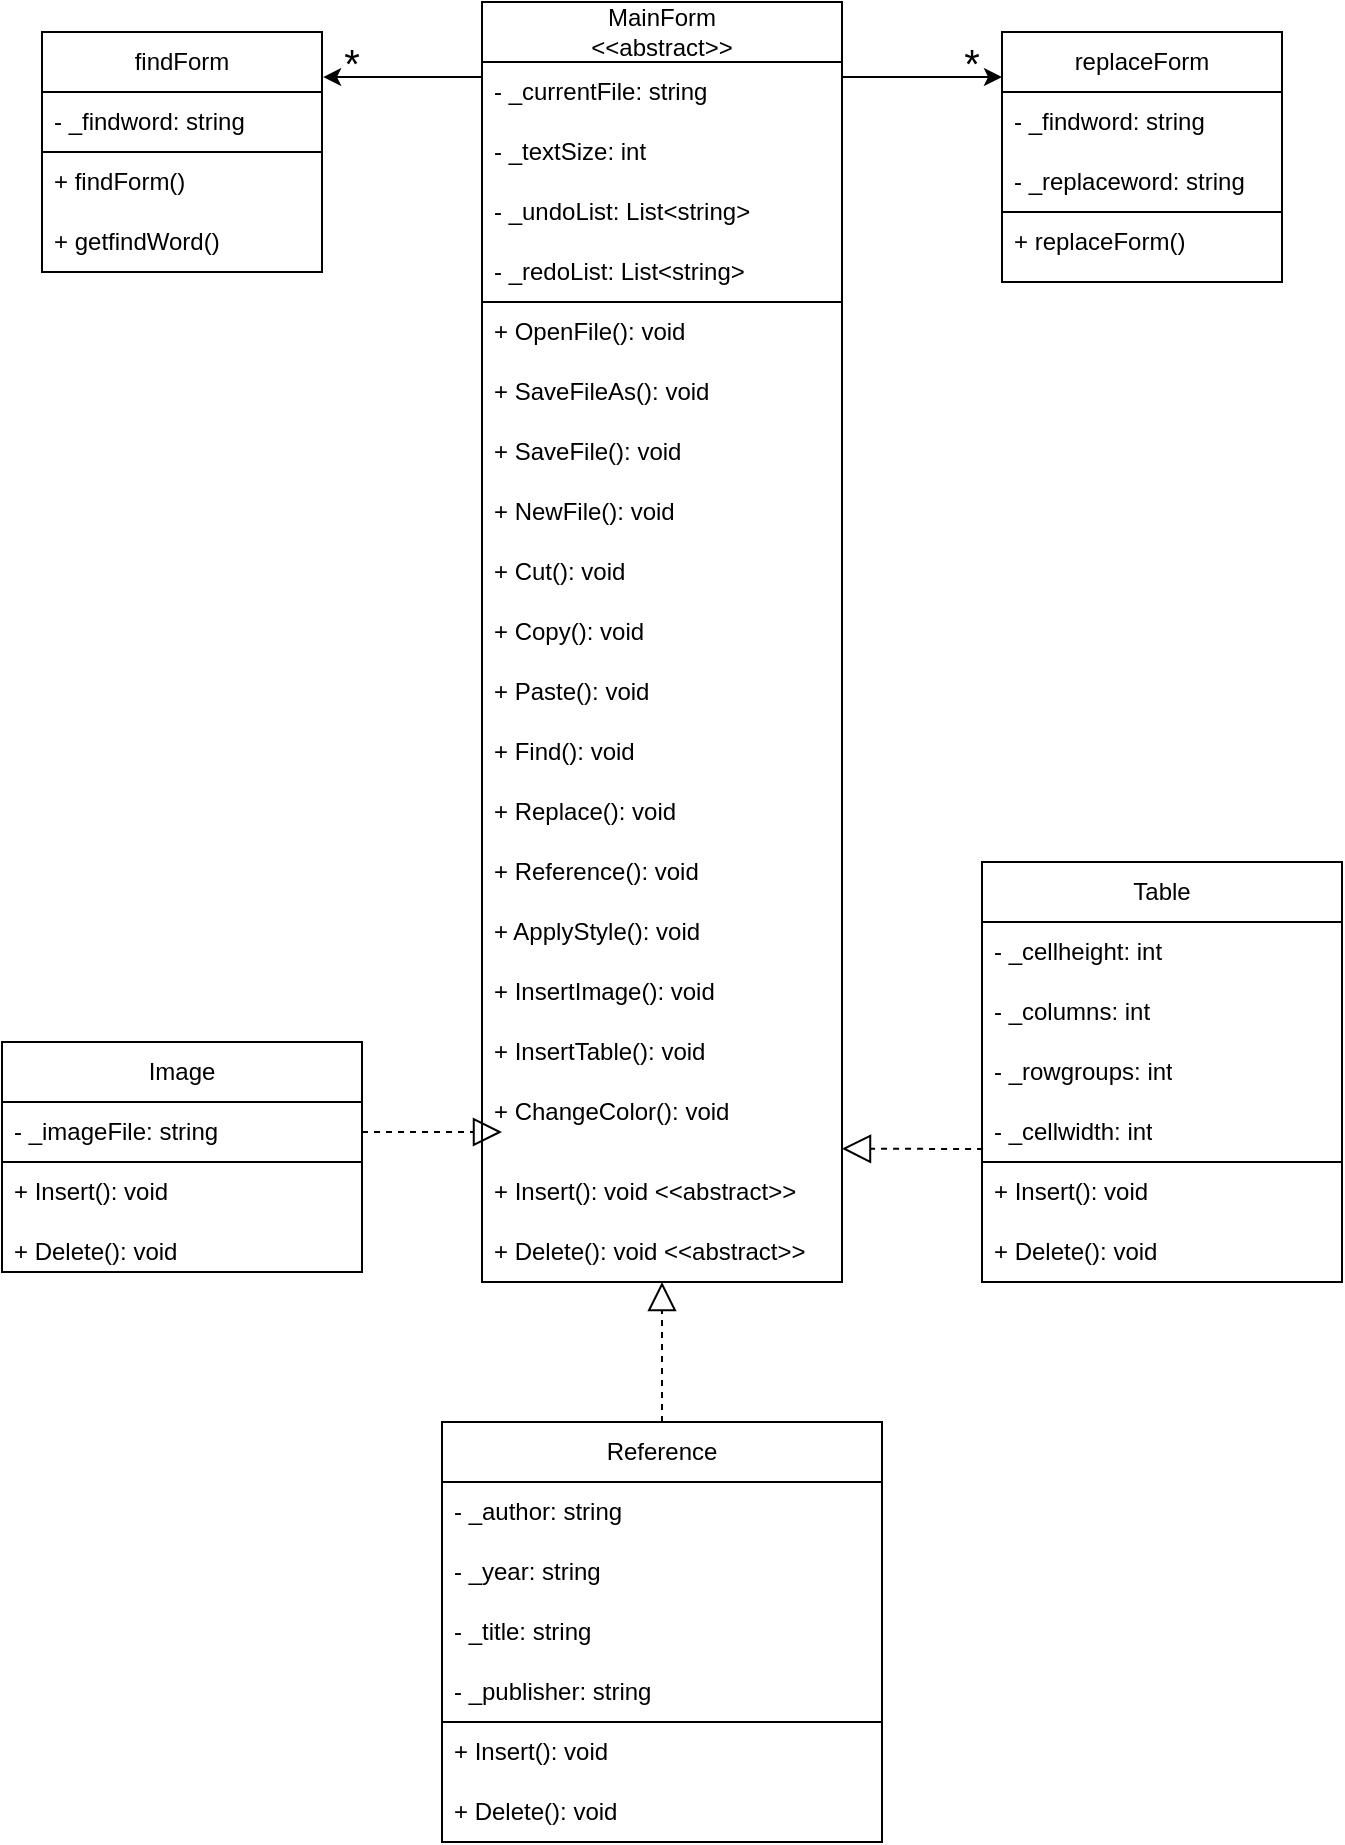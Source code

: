 <mxfile version="24.4.13" type="device">
  <diagram name="Page-1" id="fyixv-4r0r_3guGya9xz">
    <mxGraphModel dx="935" dy="644" grid="1" gridSize="10" guides="1" tooltips="1" connect="1" arrows="1" fold="1" page="1" pageScale="1" pageWidth="1654" pageHeight="1169" math="0" shadow="0">
      <root>
        <mxCell id="0" />
        <mxCell id="1" parent="0" />
        <mxCell id="DcLq4wcfkDdxTdEls6rU-7" style="edgeStyle=orthogonalEdgeStyle;rounded=0;orthogonalLoop=1;jettySize=auto;html=1;exitX=1;exitY=0.25;exitDx=0;exitDy=0;entryX=0;entryY=0.25;entryDx=0;entryDy=0;" parent="1" source="ci7pulW7ovyX7VSYtfvE-1" target="ci7pulW7ovyX7VSYtfvE-21" edge="1">
          <mxGeometry relative="1" as="geometry" />
        </mxCell>
        <mxCell id="ci7pulW7ovyX7VSYtfvE-1" value="MainForm&lt;br&gt;&amp;lt;&amp;lt;abstract&amp;gt;&amp;gt;" style="swimlane;fontStyle=0;childLayout=stackLayout;horizontal=1;startSize=30;horizontalStack=0;resizeParent=1;resizeParentMax=0;resizeLast=0;collapsible=1;marginBottom=0;whiteSpace=wrap;html=1;" parent="1" vertex="1">
          <mxGeometry x="390" y="40" width="180" height="150" as="geometry" />
        </mxCell>
        <mxCell id="ci7pulW7ovyX7VSYtfvE-2" value="- _currentFile: string" style="text;strokeColor=none;fillColor=none;align=left;verticalAlign=middle;spacingLeft=4;spacingRight=4;overflow=hidden;points=[[0,0.5],[1,0.5]];portConstraint=eastwest;rotatable=0;whiteSpace=wrap;html=1;" parent="ci7pulW7ovyX7VSYtfvE-1" vertex="1">
          <mxGeometry y="30" width="180" height="30" as="geometry" />
        </mxCell>
        <mxCell id="ci7pulW7ovyX7VSYtfvE-3" value="- _textSize: int" style="text;strokeColor=none;fillColor=none;align=left;verticalAlign=middle;spacingLeft=4;spacingRight=4;overflow=hidden;points=[[0,0.5],[1,0.5]];portConstraint=eastwest;rotatable=0;whiteSpace=wrap;html=1;" parent="ci7pulW7ovyX7VSYtfvE-1" vertex="1">
          <mxGeometry y="60" width="180" height="30" as="geometry" />
        </mxCell>
        <mxCell id="MnzgmxndSdYMN_VOsoBu-2" value="- _undoList: List&amp;lt;string&amp;gt;" style="text;strokeColor=none;fillColor=none;align=left;verticalAlign=middle;spacingLeft=4;spacingRight=4;overflow=hidden;points=[[0,0.5],[1,0.5]];portConstraint=eastwest;rotatable=0;whiteSpace=wrap;html=1;" vertex="1" parent="ci7pulW7ovyX7VSYtfvE-1">
          <mxGeometry y="90" width="180" height="30" as="geometry" />
        </mxCell>
        <mxCell id="MnzgmxndSdYMN_VOsoBu-3" value="- _redoList: List&amp;lt;string&amp;gt;" style="text;strokeColor=none;fillColor=none;align=left;verticalAlign=middle;spacingLeft=4;spacingRight=4;overflow=hidden;points=[[0,0.5],[1,0.5]];portConstraint=eastwest;rotatable=0;whiteSpace=wrap;html=1;" vertex="1" parent="ci7pulW7ovyX7VSYtfvE-1">
          <mxGeometry y="120" width="180" height="30" as="geometry" />
        </mxCell>
        <mxCell id="ci7pulW7ovyX7VSYtfvE-5" value="" style="swimlane;startSize=0;" parent="1" vertex="1">
          <mxGeometry x="390" y="190" width="180" height="490" as="geometry" />
        </mxCell>
        <mxCell id="ci7pulW7ovyX7VSYtfvE-7" value="+ OpenFile(): void" style="text;strokeColor=none;fillColor=none;align=left;verticalAlign=middle;spacingLeft=4;spacingRight=4;overflow=hidden;points=[[0,0.5],[1,0.5]];portConstraint=eastwest;rotatable=0;whiteSpace=wrap;html=1;" parent="ci7pulW7ovyX7VSYtfvE-5" vertex="1">
          <mxGeometry width="140" height="30" as="geometry" />
        </mxCell>
        <mxCell id="ci7pulW7ovyX7VSYtfvE-8" value="+ SaveFileAs(): void" style="text;strokeColor=none;fillColor=none;align=left;verticalAlign=middle;spacingLeft=4;spacingRight=4;overflow=hidden;points=[[0,0.5],[1,0.5]];portConstraint=eastwest;rotatable=0;whiteSpace=wrap;html=1;" parent="ci7pulW7ovyX7VSYtfvE-5" vertex="1">
          <mxGeometry y="30" width="140" height="30" as="geometry" />
        </mxCell>
        <mxCell id="ci7pulW7ovyX7VSYtfvE-9" value="+ SaveFile(): void" style="text;strokeColor=none;fillColor=none;align=left;verticalAlign=middle;spacingLeft=4;spacingRight=4;overflow=hidden;points=[[0,0.5],[1,0.5]];portConstraint=eastwest;rotatable=0;whiteSpace=wrap;html=1;" parent="ci7pulW7ovyX7VSYtfvE-5" vertex="1">
          <mxGeometry y="60" width="140" height="30" as="geometry" />
        </mxCell>
        <mxCell id="ci7pulW7ovyX7VSYtfvE-10" value="+ NewFile(): void" style="text;strokeColor=none;fillColor=none;align=left;verticalAlign=middle;spacingLeft=4;spacingRight=4;overflow=hidden;points=[[0,0.5],[1,0.5]];portConstraint=eastwest;rotatable=0;whiteSpace=wrap;html=1;" parent="ci7pulW7ovyX7VSYtfvE-5" vertex="1">
          <mxGeometry y="90" width="140" height="30" as="geometry" />
        </mxCell>
        <mxCell id="ci7pulW7ovyX7VSYtfvE-11" value="+ Cut(): void" style="text;strokeColor=none;fillColor=none;align=left;verticalAlign=middle;spacingLeft=4;spacingRight=4;overflow=hidden;points=[[0,0.5],[1,0.5]];portConstraint=eastwest;rotatable=0;whiteSpace=wrap;html=1;" parent="ci7pulW7ovyX7VSYtfvE-5" vertex="1">
          <mxGeometry y="120" width="140" height="30" as="geometry" />
        </mxCell>
        <mxCell id="ci7pulW7ovyX7VSYtfvE-12" value="+ Copy(): void" style="text;strokeColor=none;fillColor=none;align=left;verticalAlign=middle;spacingLeft=4;spacingRight=4;overflow=hidden;points=[[0,0.5],[1,0.5]];portConstraint=eastwest;rotatable=0;whiteSpace=wrap;html=1;" parent="ci7pulW7ovyX7VSYtfvE-5" vertex="1">
          <mxGeometry y="150" width="140" height="30" as="geometry" />
        </mxCell>
        <mxCell id="ci7pulW7ovyX7VSYtfvE-13" value="+ Paste(): void" style="text;strokeColor=none;fillColor=none;align=left;verticalAlign=middle;spacingLeft=4;spacingRight=4;overflow=hidden;points=[[0,0.5],[1,0.5]];portConstraint=eastwest;rotatable=0;whiteSpace=wrap;html=1;" parent="ci7pulW7ovyX7VSYtfvE-5" vertex="1">
          <mxGeometry y="180" width="140" height="30" as="geometry" />
        </mxCell>
        <mxCell id="ci7pulW7ovyX7VSYtfvE-15" value="+ Find(): void" style="text;strokeColor=none;fillColor=none;align=left;verticalAlign=middle;spacingLeft=4;spacingRight=4;overflow=hidden;points=[[0,0.5],[1,0.5]];portConstraint=eastwest;rotatable=0;whiteSpace=wrap;html=1;" parent="ci7pulW7ovyX7VSYtfvE-5" vertex="1">
          <mxGeometry y="210" width="140" height="30" as="geometry" />
        </mxCell>
        <mxCell id="ci7pulW7ovyX7VSYtfvE-16" value="+ Replace(): void" style="text;strokeColor=none;fillColor=none;align=left;verticalAlign=middle;spacingLeft=4;spacingRight=4;overflow=hidden;points=[[0,0.5],[1,0.5]];portConstraint=eastwest;rotatable=0;whiteSpace=wrap;html=1;" parent="ci7pulW7ovyX7VSYtfvE-5" vertex="1">
          <mxGeometry y="240" width="140" height="30" as="geometry" />
        </mxCell>
        <mxCell id="MnzgmxndSdYMN_VOsoBu-4" value="+ Reference(): void" style="text;strokeColor=none;fillColor=none;align=left;verticalAlign=middle;spacingLeft=4;spacingRight=4;overflow=hidden;points=[[0,0.5],[1,0.5]];portConstraint=eastwest;rotatable=0;whiteSpace=wrap;html=1;" vertex="1" parent="ci7pulW7ovyX7VSYtfvE-5">
          <mxGeometry y="270" width="140" height="30" as="geometry" />
        </mxCell>
        <mxCell id="MnzgmxndSdYMN_VOsoBu-5" value="+ ApplyStyle(): void" style="text;strokeColor=none;fillColor=none;align=left;verticalAlign=middle;spacingLeft=4;spacingRight=4;overflow=hidden;points=[[0,0.5],[1,0.5]];portConstraint=eastwest;rotatable=0;whiteSpace=wrap;html=1;" vertex="1" parent="ci7pulW7ovyX7VSYtfvE-5">
          <mxGeometry y="300" width="140" height="30" as="geometry" />
        </mxCell>
        <mxCell id="MnzgmxndSdYMN_VOsoBu-6" value="+ InsertImage(): void" style="text;strokeColor=none;fillColor=none;align=left;verticalAlign=middle;spacingLeft=4;spacingRight=4;overflow=hidden;points=[[0,0.5],[1,0.5]];portConstraint=eastwest;rotatable=0;whiteSpace=wrap;html=1;" vertex="1" parent="ci7pulW7ovyX7VSYtfvE-5">
          <mxGeometry y="330" width="140" height="30" as="geometry" />
        </mxCell>
        <mxCell id="MnzgmxndSdYMN_VOsoBu-7" value="+ InsertTable(): void" style="text;strokeColor=none;fillColor=none;align=left;verticalAlign=middle;spacingLeft=4;spacingRight=4;overflow=hidden;points=[[0,0.5],[1,0.5]];portConstraint=eastwest;rotatable=0;whiteSpace=wrap;html=1;" vertex="1" parent="ci7pulW7ovyX7VSYtfvE-5">
          <mxGeometry y="360" width="140" height="30" as="geometry" />
        </mxCell>
        <mxCell id="MnzgmxndSdYMN_VOsoBu-8" value="+ ChangeColor(): void" style="text;strokeColor=none;fillColor=none;align=left;verticalAlign=middle;spacingLeft=4;spacingRight=4;overflow=hidden;points=[[0,0.5],[1,0.5]];portConstraint=eastwest;rotatable=0;whiteSpace=wrap;html=1;" vertex="1" parent="ci7pulW7ovyX7VSYtfvE-5">
          <mxGeometry y="390" width="140" height="30" as="geometry" />
        </mxCell>
        <mxCell id="DcLq4wcfkDdxTdEls6rU-4" value="+ Insert(): void &amp;lt;&amp;lt;abstract&amp;gt;&amp;gt;" style="text;strokeColor=none;fillColor=none;align=left;verticalAlign=middle;spacingLeft=4;spacingRight=4;overflow=hidden;points=[[0,0.5],[1,0.5]];portConstraint=eastwest;rotatable=0;whiteSpace=wrap;html=1;" parent="ci7pulW7ovyX7VSYtfvE-5" vertex="1">
          <mxGeometry y="430" width="180" height="30" as="geometry" />
        </mxCell>
        <mxCell id="DcLq4wcfkDdxTdEls6rU-3" value="+ Delete(): void &amp;lt;&amp;lt;abstract&amp;gt;&amp;gt;" style="text;strokeColor=none;fillColor=none;align=left;verticalAlign=middle;spacingLeft=4;spacingRight=4;overflow=hidden;points=[[0,0.5],[1,0.5]];portConstraint=eastwest;rotatable=0;whiteSpace=wrap;html=1;" parent="ci7pulW7ovyX7VSYtfvE-5" vertex="1">
          <mxGeometry y="460" width="180" height="30" as="geometry" />
        </mxCell>
        <mxCell id="ci7pulW7ovyX7VSYtfvE-17" value="findForm" style="swimlane;fontStyle=0;childLayout=stackLayout;horizontal=1;startSize=30;horizontalStack=0;resizeParent=1;resizeParentMax=0;resizeLast=0;collapsible=1;marginBottom=0;whiteSpace=wrap;html=1;" parent="1" vertex="1">
          <mxGeometry x="170" y="55" width="140" height="120" as="geometry" />
        </mxCell>
        <mxCell id="ci7pulW7ovyX7VSYtfvE-18" value="- _findword: string" style="text;strokeColor=none;fillColor=none;align=left;verticalAlign=middle;spacingLeft=4;spacingRight=4;overflow=hidden;points=[[0,0.5],[1,0.5]];portConstraint=eastwest;rotatable=0;whiteSpace=wrap;html=1;" parent="ci7pulW7ovyX7VSYtfvE-17" vertex="1">
          <mxGeometry y="30" width="140" height="30" as="geometry" />
        </mxCell>
        <mxCell id="ci7pulW7ovyX7VSYtfvE-26" value="" style="swimlane;startSize=0;" parent="ci7pulW7ovyX7VSYtfvE-17" vertex="1">
          <mxGeometry y="60" width="140" height="60" as="geometry" />
        </mxCell>
        <mxCell id="ci7pulW7ovyX7VSYtfvE-27" value="+ findForm()" style="text;strokeColor=none;fillColor=none;align=left;verticalAlign=middle;spacingLeft=4;spacingRight=4;overflow=hidden;points=[[0,0.5],[1,0.5]];portConstraint=eastwest;rotatable=0;whiteSpace=wrap;html=1;" parent="ci7pulW7ovyX7VSYtfvE-26" vertex="1">
          <mxGeometry width="140" height="30" as="geometry" />
        </mxCell>
        <mxCell id="ci7pulW7ovyX7VSYtfvE-28" value="+ getfindWord()" style="text;strokeColor=none;fillColor=none;align=left;verticalAlign=middle;spacingLeft=4;spacingRight=4;overflow=hidden;points=[[0,0.5],[1,0.5]];portConstraint=eastwest;rotatable=0;whiteSpace=wrap;html=1;" parent="ci7pulW7ovyX7VSYtfvE-26" vertex="1">
          <mxGeometry y="30" width="140" height="30" as="geometry" />
        </mxCell>
        <mxCell id="ci7pulW7ovyX7VSYtfvE-21" value="replaceForm" style="swimlane;fontStyle=0;childLayout=stackLayout;horizontal=1;startSize=30;horizontalStack=0;resizeParent=1;resizeParentMax=0;resizeLast=0;collapsible=1;marginBottom=0;whiteSpace=wrap;html=1;" parent="1" vertex="1">
          <mxGeometry x="650" y="55" width="140" height="90" as="geometry" />
        </mxCell>
        <mxCell id="ci7pulW7ovyX7VSYtfvE-22" value="- _findword: string" style="text;strokeColor=none;fillColor=none;align=left;verticalAlign=middle;spacingLeft=4;spacingRight=4;overflow=hidden;points=[[0,0.5],[1,0.5]];portConstraint=eastwest;rotatable=0;whiteSpace=wrap;html=1;" parent="ci7pulW7ovyX7VSYtfvE-21" vertex="1">
          <mxGeometry y="30" width="140" height="30" as="geometry" />
        </mxCell>
        <mxCell id="ci7pulW7ovyX7VSYtfvE-23" value="- _replaceword: string" style="text;strokeColor=none;fillColor=none;align=left;verticalAlign=middle;spacingLeft=4;spacingRight=4;overflow=hidden;points=[[0,0.5],[1,0.5]];portConstraint=eastwest;rotatable=0;whiteSpace=wrap;html=1;" parent="ci7pulW7ovyX7VSYtfvE-21" vertex="1">
          <mxGeometry y="60" width="140" height="30" as="geometry" />
        </mxCell>
        <mxCell id="ci7pulW7ovyX7VSYtfvE-29" value="" style="swimlane;startSize=0;" parent="1" vertex="1">
          <mxGeometry x="650" y="145" width="140" height="35" as="geometry" />
        </mxCell>
        <mxCell id="ci7pulW7ovyX7VSYtfvE-30" value="+ replaceForm()" style="text;strokeColor=none;fillColor=none;align=left;verticalAlign=middle;spacingLeft=4;spacingRight=4;overflow=hidden;points=[[0,0.5],[1,0.5]];portConstraint=eastwest;rotatable=0;whiteSpace=wrap;html=1;" parent="ci7pulW7ovyX7VSYtfvE-29" vertex="1">
          <mxGeometry width="140" height="30" as="geometry" />
        </mxCell>
        <mxCell id="DcLq4wcfkDdxTdEls6rU-5" style="edgeStyle=orthogonalEdgeStyle;rounded=0;orthogonalLoop=1;jettySize=auto;html=1;exitX=0;exitY=0.25;exitDx=0;exitDy=0;entryX=1.004;entryY=0.188;entryDx=0;entryDy=0;entryPerimeter=0;" parent="1" source="ci7pulW7ovyX7VSYtfvE-1" target="ci7pulW7ovyX7VSYtfvE-17" edge="1">
          <mxGeometry relative="1" as="geometry" />
        </mxCell>
        <mxCell id="DcLq4wcfkDdxTdEls6rU-8" value="Image" style="swimlane;fontStyle=0;childLayout=stackLayout;horizontal=1;startSize=30;horizontalStack=0;resizeParent=1;resizeParentMax=0;resizeLast=0;collapsible=1;marginBottom=0;whiteSpace=wrap;html=1;" parent="1" vertex="1">
          <mxGeometry x="150" y="560" width="180" height="60" as="geometry" />
        </mxCell>
        <mxCell id="DcLq4wcfkDdxTdEls6rU-9" value="- _imageFile: string" style="text;strokeColor=none;fillColor=none;align=left;verticalAlign=middle;spacingLeft=4;spacingRight=4;overflow=hidden;points=[[0,0.5],[1,0.5]];portConstraint=eastwest;rotatable=0;whiteSpace=wrap;html=1;" parent="DcLq4wcfkDdxTdEls6rU-8" vertex="1">
          <mxGeometry y="30" width="180" height="30" as="geometry" />
        </mxCell>
        <mxCell id="DcLq4wcfkDdxTdEls6rU-12" value="" style="swimlane;startSize=0;" parent="1" vertex="1">
          <mxGeometry x="150" y="620" width="180" height="55" as="geometry" />
        </mxCell>
        <mxCell id="DcLq4wcfkDdxTdEls6rU-15" value="+ Insert(): void" style="text;strokeColor=none;fillColor=none;align=left;verticalAlign=middle;spacingLeft=4;spacingRight=4;overflow=hidden;points=[[0,0.5],[1,0.5]];portConstraint=eastwest;rotatable=0;whiteSpace=wrap;html=1;" parent="DcLq4wcfkDdxTdEls6rU-12" vertex="1">
          <mxGeometry width="180" height="30" as="geometry" />
        </mxCell>
        <mxCell id="DcLq4wcfkDdxTdEls6rU-14" value="+ Delete(): void" style="text;strokeColor=none;fillColor=none;align=left;verticalAlign=middle;spacingLeft=4;spacingRight=4;overflow=hidden;points=[[0,0.5],[1,0.5]];portConstraint=eastwest;rotatable=0;whiteSpace=wrap;html=1;" parent="DcLq4wcfkDdxTdEls6rU-12" vertex="1">
          <mxGeometry y="30" width="180" height="30" as="geometry" />
        </mxCell>
        <mxCell id="DcLq4wcfkDdxTdEls6rU-16" value="Table" style="swimlane;fontStyle=0;childLayout=stackLayout;horizontal=1;startSize=30;horizontalStack=0;resizeParent=1;resizeParentMax=0;resizeLast=0;collapsible=1;marginBottom=0;whiteSpace=wrap;html=1;" parent="1" vertex="1">
          <mxGeometry x="640" y="470" width="180" height="210" as="geometry" />
        </mxCell>
        <mxCell id="DcLq4wcfkDdxTdEls6rU-17" value="- _cellheight: int" style="text;strokeColor=none;fillColor=none;align=left;verticalAlign=middle;spacingLeft=4;spacingRight=4;overflow=hidden;points=[[0,0.5],[1,0.5]];portConstraint=eastwest;rotatable=0;whiteSpace=wrap;html=1;" parent="DcLq4wcfkDdxTdEls6rU-16" vertex="1">
          <mxGeometry y="30" width="180" height="30" as="geometry" />
        </mxCell>
        <mxCell id="DcLq4wcfkDdxTdEls6rU-18" value="- _columns: int" style="text;strokeColor=none;fillColor=none;align=left;verticalAlign=middle;spacingLeft=4;spacingRight=4;overflow=hidden;points=[[0,0.5],[1,0.5]];portConstraint=eastwest;rotatable=0;whiteSpace=wrap;html=1;" parent="DcLq4wcfkDdxTdEls6rU-16" vertex="1">
          <mxGeometry y="60" width="180" height="30" as="geometry" />
        </mxCell>
        <mxCell id="DcLq4wcfkDdxTdEls6rU-19" value="- _rowgroups: int" style="text;strokeColor=none;fillColor=none;align=left;verticalAlign=middle;spacingLeft=4;spacingRight=4;overflow=hidden;points=[[0,0.5],[1,0.5]];portConstraint=eastwest;rotatable=0;whiteSpace=wrap;html=1;" parent="DcLq4wcfkDdxTdEls6rU-16" vertex="1">
          <mxGeometry y="90" width="180" height="30" as="geometry" />
        </mxCell>
        <mxCell id="MnzgmxndSdYMN_VOsoBu-9" value="- _cellwidth: int" style="text;strokeColor=none;fillColor=none;align=left;verticalAlign=middle;spacingLeft=4;spacingRight=4;overflow=hidden;points=[[0,0.5],[1,0.5]];portConstraint=eastwest;rotatable=0;whiteSpace=wrap;html=1;" vertex="1" parent="DcLq4wcfkDdxTdEls6rU-16">
          <mxGeometry y="120" width="180" height="30" as="geometry" />
        </mxCell>
        <mxCell id="DcLq4wcfkDdxTdEls6rU-21" value="" style="swimlane;startSize=0;" parent="DcLq4wcfkDdxTdEls6rU-16" vertex="1">
          <mxGeometry y="150" width="180" height="60" as="geometry" />
        </mxCell>
        <mxCell id="DcLq4wcfkDdxTdEls6rU-23" value="+ Insert(): void" style="text;strokeColor=none;fillColor=none;align=left;verticalAlign=middle;spacingLeft=4;spacingRight=4;overflow=hidden;points=[[0,0.5],[1,0.5]];portConstraint=eastwest;rotatable=0;whiteSpace=wrap;html=1;" parent="DcLq4wcfkDdxTdEls6rU-21" vertex="1">
          <mxGeometry width="140" height="30" as="geometry" />
        </mxCell>
        <mxCell id="DcLq4wcfkDdxTdEls6rU-22" value="+ Delete(): void" style="text;strokeColor=none;fillColor=none;align=left;verticalAlign=middle;spacingLeft=4;spacingRight=4;overflow=hidden;points=[[0,0.5],[1,0.5]];portConstraint=eastwest;rotatable=0;whiteSpace=wrap;html=1;" parent="DcLq4wcfkDdxTdEls6rU-21" vertex="1">
          <mxGeometry y="30" width="180" height="30" as="geometry" />
        </mxCell>
        <mxCell id="DcLq4wcfkDdxTdEls6rU-26" value="Reference" style="swimlane;fontStyle=0;childLayout=stackLayout;horizontal=1;startSize=30;horizontalStack=0;resizeParent=1;resizeParentMax=0;resizeLast=0;collapsible=1;marginBottom=0;whiteSpace=wrap;html=1;" parent="1" vertex="1">
          <mxGeometry x="370" y="750" width="220" height="150" as="geometry" />
        </mxCell>
        <mxCell id="DcLq4wcfkDdxTdEls6rU-27" value="- _author: string" style="text;strokeColor=none;fillColor=none;align=left;verticalAlign=middle;spacingLeft=4;spacingRight=4;overflow=hidden;points=[[0,0.5],[1,0.5]];portConstraint=eastwest;rotatable=0;whiteSpace=wrap;html=1;" parent="DcLq4wcfkDdxTdEls6rU-26" vertex="1">
          <mxGeometry y="30" width="220" height="30" as="geometry" />
        </mxCell>
        <mxCell id="DcLq4wcfkDdxTdEls6rU-28" value="- _year: string" style="text;strokeColor=none;fillColor=none;align=left;verticalAlign=middle;spacingLeft=4;spacingRight=4;overflow=hidden;points=[[0,0.5],[1,0.5]];portConstraint=eastwest;rotatable=0;whiteSpace=wrap;html=1;" parent="DcLq4wcfkDdxTdEls6rU-26" vertex="1">
          <mxGeometry y="60" width="220" height="30" as="geometry" />
        </mxCell>
        <mxCell id="DcLq4wcfkDdxTdEls6rU-29" value="- _title: string" style="text;strokeColor=none;fillColor=none;align=left;verticalAlign=middle;spacingLeft=4;spacingRight=4;overflow=hidden;points=[[0,0.5],[1,0.5]];portConstraint=eastwest;rotatable=0;whiteSpace=wrap;html=1;" parent="DcLq4wcfkDdxTdEls6rU-26" vertex="1">
          <mxGeometry y="90" width="220" height="30" as="geometry" />
        </mxCell>
        <mxCell id="DcLq4wcfkDdxTdEls6rU-34" value="- _publisher: string" style="text;strokeColor=none;fillColor=none;align=left;verticalAlign=middle;spacingLeft=4;spacingRight=4;overflow=hidden;points=[[0,0.5],[1,0.5]];portConstraint=eastwest;rotatable=0;whiteSpace=wrap;html=1;" parent="DcLq4wcfkDdxTdEls6rU-26" vertex="1">
          <mxGeometry y="120" width="220" height="30" as="geometry" />
        </mxCell>
        <mxCell id="DcLq4wcfkDdxTdEls6rU-30" value="" style="swimlane;startSize=0;" parent="1" vertex="1">
          <mxGeometry x="370" y="900" width="220" height="60" as="geometry" />
        </mxCell>
        <mxCell id="DcLq4wcfkDdxTdEls6rU-31" value="+ Insert(): void" style="text;strokeColor=none;fillColor=none;align=left;verticalAlign=middle;spacingLeft=4;spacingRight=4;overflow=hidden;points=[[0,0.5],[1,0.5]];portConstraint=eastwest;rotatable=0;whiteSpace=wrap;html=1;" parent="DcLq4wcfkDdxTdEls6rU-30" vertex="1">
          <mxGeometry width="140" height="30" as="geometry" />
        </mxCell>
        <mxCell id="DcLq4wcfkDdxTdEls6rU-32" value="+ Delete(): void" style="text;strokeColor=none;fillColor=none;align=left;verticalAlign=middle;spacingLeft=4;spacingRight=4;overflow=hidden;points=[[0,0.5],[1,0.5]];portConstraint=eastwest;rotatable=0;whiteSpace=wrap;html=1;" parent="DcLq4wcfkDdxTdEls6rU-30" vertex="1">
          <mxGeometry y="30" width="180" height="30" as="geometry" />
        </mxCell>
        <mxCell id="DcLq4wcfkDdxTdEls6rU-55" value="&lt;font style=&quot;font-size: 20px;&quot;&gt;*&lt;/font&gt;" style="text;html=1;align=center;verticalAlign=middle;whiteSpace=wrap;rounded=0;" parent="1" vertex="1">
          <mxGeometry x="310" y="60" width="30" height="20" as="geometry" />
        </mxCell>
        <mxCell id="DcLq4wcfkDdxTdEls6rU-56" value="&lt;font style=&quot;font-size: 20px;&quot;&gt;*&lt;/font&gt;" style="text;html=1;align=center;verticalAlign=middle;whiteSpace=wrap;rounded=0;" parent="1" vertex="1">
          <mxGeometry x="620" y="60" width="30" height="20" as="geometry" />
        </mxCell>
        <mxCell id="MnzgmxndSdYMN_VOsoBu-10" value="" style="endArrow=block;dashed=1;endFill=0;endSize=12;html=1;rounded=0;exitX=1;exitY=0.5;exitDx=0;exitDy=0;" edge="1" parent="1" source="DcLq4wcfkDdxTdEls6rU-9">
          <mxGeometry width="160" relative="1" as="geometry">
            <mxPoint x="400" y="760" as="sourcePoint" />
            <mxPoint x="400" y="605" as="targetPoint" />
          </mxGeometry>
        </mxCell>
        <mxCell id="MnzgmxndSdYMN_VOsoBu-11" value="" style="endArrow=block;dashed=1;endFill=0;endSize=12;html=1;rounded=0;entryX=1;entryY=0.864;entryDx=0;entryDy=0;entryPerimeter=0;exitX=0.003;exitY=0.783;exitDx=0;exitDy=0;exitPerimeter=0;" edge="1" parent="1" source="MnzgmxndSdYMN_VOsoBu-9" target="ci7pulW7ovyX7VSYtfvE-5">
          <mxGeometry width="160" relative="1" as="geometry">
            <mxPoint x="400" y="660" as="sourcePoint" />
            <mxPoint x="560" y="660" as="targetPoint" />
          </mxGeometry>
        </mxCell>
        <mxCell id="MnzgmxndSdYMN_VOsoBu-12" value="" style="endArrow=block;dashed=1;endFill=0;endSize=12;html=1;rounded=0;" edge="1" parent="1" source="DcLq4wcfkDdxTdEls6rU-26" target="DcLq4wcfkDdxTdEls6rU-3">
          <mxGeometry width="160" relative="1" as="geometry">
            <mxPoint x="400" y="760" as="sourcePoint" />
            <mxPoint x="560" y="760" as="targetPoint" />
          </mxGeometry>
        </mxCell>
      </root>
    </mxGraphModel>
  </diagram>
</mxfile>
